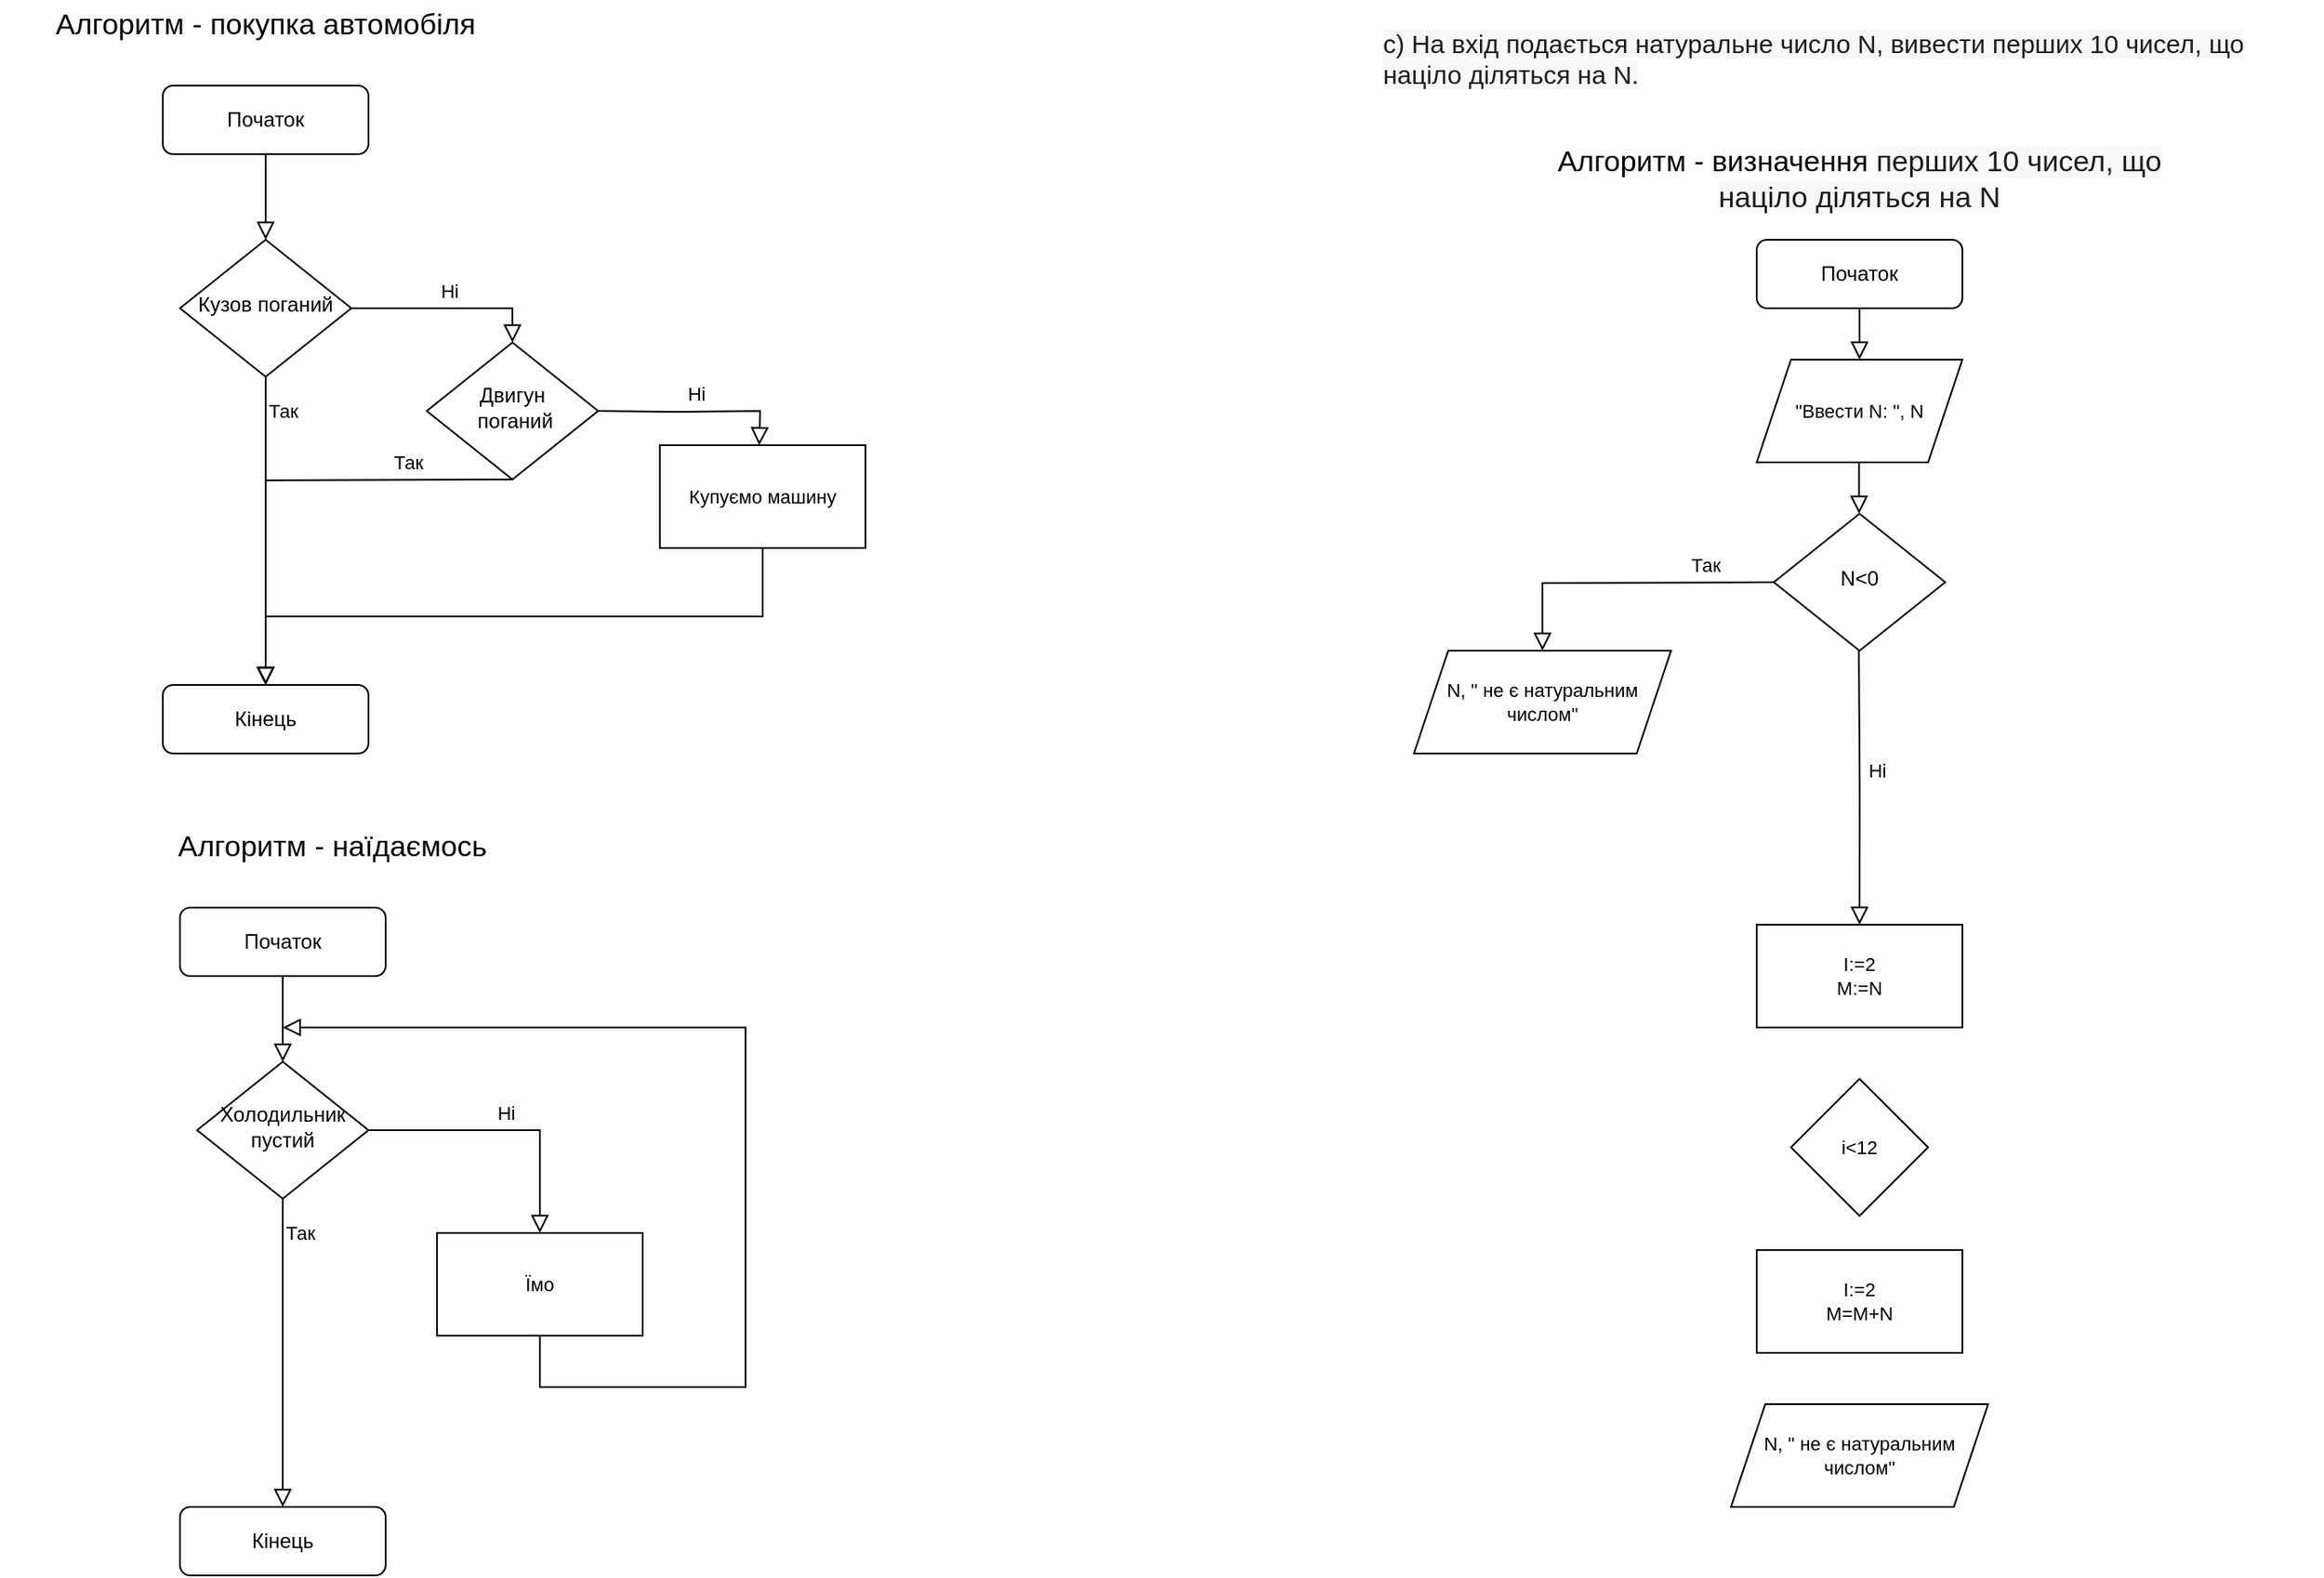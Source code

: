 <mxfile version="19.0.2" type="github">
  <diagram id="C5RBs43oDa-KdzZeNtuy" name="Page-1">
    <mxGraphModel dx="626" dy="347" grid="1" gridSize="10" guides="1" tooltips="1" connect="1" arrows="1" fold="1" page="1" pageScale="1" pageWidth="827" pageHeight="1169" math="0" shadow="0">
      <root>
        <mxCell id="WIyWlLk6GJQsqaUBKTNV-0" />
        <mxCell id="WIyWlLk6GJQsqaUBKTNV-1" parent="WIyWlLk6GJQsqaUBKTNV-0" />
        <mxCell id="WIyWlLk6GJQsqaUBKTNV-2" value="" style="rounded=0;html=1;jettySize=auto;orthogonalLoop=1;fontSize=11;endArrow=block;endFill=0;endSize=8;strokeWidth=1;shadow=0;labelBackgroundColor=none;edgeStyle=orthogonalEdgeStyle;" parent="WIyWlLk6GJQsqaUBKTNV-1" source="WIyWlLk6GJQsqaUBKTNV-3" target="WIyWlLk6GJQsqaUBKTNV-6" edge="1">
          <mxGeometry relative="1" as="geometry" />
        </mxCell>
        <mxCell id="WIyWlLk6GJQsqaUBKTNV-3" value="Початок" style="rounded=1;whiteSpace=wrap;html=1;fontSize=12;glass=0;strokeWidth=1;shadow=0;" parent="WIyWlLk6GJQsqaUBKTNV-1" vertex="1">
          <mxGeometry x="160" y="80" width="120" height="40" as="geometry" />
        </mxCell>
        <mxCell id="WIyWlLk6GJQsqaUBKTNV-4" value="Так" style="rounded=0;html=1;jettySize=auto;orthogonalLoop=1;fontSize=11;endArrow=block;endFill=0;endSize=8;strokeWidth=1;shadow=0;labelBackgroundColor=none;edgeStyle=orthogonalEdgeStyle;strokeColor=default;entryX=0.5;entryY=0;entryDx=0;entryDy=0;" parent="WIyWlLk6GJQsqaUBKTNV-1" source="WIyWlLk6GJQsqaUBKTNV-6" target="WIyWlLk6GJQsqaUBKTNV-11" edge="1">
          <mxGeometry x="-0.778" y="10" relative="1" as="geometry">
            <mxPoint as="offset" />
            <mxPoint x="220" y="290" as="targetPoint" />
          </mxGeometry>
        </mxCell>
        <mxCell id="WIyWlLk6GJQsqaUBKTNV-5" value="Ні" style="edgeStyle=orthogonalEdgeStyle;rounded=0;html=1;jettySize=auto;orthogonalLoop=1;fontSize=11;endArrow=block;endFill=0;endSize=8;strokeWidth=1;shadow=0;labelBackgroundColor=none;entryX=0.5;entryY=0;entryDx=0;entryDy=0;" parent="WIyWlLk6GJQsqaUBKTNV-1" source="WIyWlLk6GJQsqaUBKTNV-6" target="O3ez8ACmCF9AVov3qOMw-7" edge="1">
          <mxGeometry y="10" relative="1" as="geometry">
            <mxPoint as="offset" />
            <mxPoint x="320" y="210" as="targetPoint" />
          </mxGeometry>
        </mxCell>
        <mxCell id="WIyWlLk6GJQsqaUBKTNV-6" value="Кузов поганий" style="rhombus;whiteSpace=wrap;html=1;shadow=0;fontFamily=Helvetica;fontSize=12;align=center;strokeWidth=1;spacing=6;spacingTop=-4;" parent="WIyWlLk6GJQsqaUBKTNV-1" vertex="1">
          <mxGeometry x="170" y="170" width="100" height="80" as="geometry" />
        </mxCell>
        <mxCell id="WIyWlLk6GJQsqaUBKTNV-11" value="Кінець" style="rounded=1;whiteSpace=wrap;html=1;fontSize=12;glass=0;strokeWidth=1;shadow=0;" parent="WIyWlLk6GJQsqaUBKTNV-1" vertex="1">
          <mxGeometry x="160" y="430" width="120" height="40" as="geometry" />
        </mxCell>
        <mxCell id="O3ez8ACmCF9AVov3qOMw-2" value="Алгоритм - покупка автомобіля" style="text;html=1;strokeColor=none;fillColor=none;align=center;verticalAlign=middle;whiteSpace=wrap;rounded=0;fontSize=17;" vertex="1" parent="WIyWlLk6GJQsqaUBKTNV-1">
          <mxGeometry x="65" y="30" width="310" height="30" as="geometry" />
        </mxCell>
        <mxCell id="O3ez8ACmCF9AVov3qOMw-7" value="Двигун&lt;br&gt;&amp;nbsp;поганий" style="rhombus;whiteSpace=wrap;html=1;shadow=0;fontFamily=Helvetica;fontSize=12;align=center;strokeWidth=1;spacing=6;spacingTop=-4;" vertex="1" parent="WIyWlLk6GJQsqaUBKTNV-1">
          <mxGeometry x="314" y="230" width="100" height="80" as="geometry" />
        </mxCell>
        <mxCell id="O3ez8ACmCF9AVov3qOMw-9" value="Так" style="rounded=0;html=1;jettySize=auto;orthogonalLoop=1;fontSize=11;endArrow=block;endFill=0;endSize=8;strokeWidth=1;shadow=0;labelBackgroundColor=none;edgeStyle=orthogonalEdgeStyle;strokeColor=default;" edge="1" parent="WIyWlLk6GJQsqaUBKTNV-1" target="WIyWlLk6GJQsqaUBKTNV-11">
          <mxGeometry x="-0.533" y="-10" relative="1" as="geometry">
            <mxPoint x="1" as="offset" />
            <mxPoint x="363.5" y="310" as="sourcePoint" />
            <mxPoint x="220" y="310" as="targetPoint" />
          </mxGeometry>
        </mxCell>
        <mxCell id="O3ez8ACmCF9AVov3qOMw-10" value="Ні" style="edgeStyle=orthogonalEdgeStyle;rounded=0;html=1;jettySize=auto;orthogonalLoop=1;fontSize=11;endArrow=block;endFill=0;endSize=8;strokeWidth=1;shadow=0;labelBackgroundColor=none;entryX=0.5;entryY=0;entryDx=0;entryDy=0;" edge="1" parent="WIyWlLk6GJQsqaUBKTNV-1">
          <mxGeometry y="10" relative="1" as="geometry">
            <mxPoint as="offset" />
            <mxPoint x="414" y="270" as="sourcePoint" />
            <mxPoint x="508" y="290" as="targetPoint" />
          </mxGeometry>
        </mxCell>
        <mxCell id="O3ez8ACmCF9AVov3qOMw-12" value="Купуємо машину" style="rounded=0;whiteSpace=wrap;html=1;fontFamily=Helvetica;fontSize=11;" vertex="1" parent="WIyWlLk6GJQsqaUBKTNV-1">
          <mxGeometry x="450" y="290" width="120" height="60" as="geometry" />
        </mxCell>
        <mxCell id="O3ez8ACmCF9AVov3qOMw-14" value="" style="rounded=0;html=1;jettySize=auto;orthogonalLoop=1;fontSize=11;endArrow=block;endFill=0;endSize=8;strokeWidth=1;shadow=0;labelBackgroundColor=none;edgeStyle=orthogonalEdgeStyle;exitX=0.5;exitY=1;exitDx=0;exitDy=0;entryX=0.5;entryY=0;entryDx=0;entryDy=0;" edge="1" parent="WIyWlLk6GJQsqaUBKTNV-1" source="O3ez8ACmCF9AVov3qOMw-12" target="WIyWlLk6GJQsqaUBKTNV-11">
          <mxGeometry relative="1" as="geometry">
            <mxPoint x="569.5" y="380" as="sourcePoint" />
            <mxPoint x="280" y="400" as="targetPoint" />
          </mxGeometry>
        </mxCell>
        <mxCell id="O3ez8ACmCF9AVov3qOMw-16" value="Алгоритм - наїдаємось" style="text;html=1;strokeColor=none;fillColor=none;align=center;verticalAlign=middle;whiteSpace=wrap;rounded=0;fontSize=17;" vertex="1" parent="WIyWlLk6GJQsqaUBKTNV-1">
          <mxGeometry x="104" y="510" width="310" height="30" as="geometry" />
        </mxCell>
        <mxCell id="O3ez8ACmCF9AVov3qOMw-17" value="" style="rounded=0;html=1;jettySize=auto;orthogonalLoop=1;fontSize=11;endArrow=block;endFill=0;endSize=8;strokeWidth=1;shadow=0;labelBackgroundColor=none;edgeStyle=orthogonalEdgeStyle;" edge="1" parent="WIyWlLk6GJQsqaUBKTNV-1" source="O3ez8ACmCF9AVov3qOMw-18" target="O3ez8ACmCF9AVov3qOMw-21">
          <mxGeometry relative="1" as="geometry" />
        </mxCell>
        <mxCell id="O3ez8ACmCF9AVov3qOMw-18" value="Початок" style="rounded=1;whiteSpace=wrap;html=1;fontSize=12;glass=0;strokeWidth=1;shadow=0;" vertex="1" parent="WIyWlLk6GJQsqaUBKTNV-1">
          <mxGeometry x="170" y="560" width="120" height="40" as="geometry" />
        </mxCell>
        <mxCell id="O3ez8ACmCF9AVov3qOMw-19" value="Так" style="rounded=0;html=1;jettySize=auto;orthogonalLoop=1;fontSize=11;endArrow=block;endFill=0;endSize=8;strokeWidth=1;shadow=0;labelBackgroundColor=none;edgeStyle=orthogonalEdgeStyle;strokeColor=default;entryX=0.5;entryY=0;entryDx=0;entryDy=0;" edge="1" parent="WIyWlLk6GJQsqaUBKTNV-1" source="O3ez8ACmCF9AVov3qOMw-21" target="O3ez8ACmCF9AVov3qOMw-22">
          <mxGeometry x="-0.778" y="10" relative="1" as="geometry">
            <mxPoint as="offset" />
            <mxPoint x="230" y="770" as="targetPoint" />
          </mxGeometry>
        </mxCell>
        <mxCell id="O3ez8ACmCF9AVov3qOMw-20" value="Ні" style="edgeStyle=orthogonalEdgeStyle;rounded=0;html=1;jettySize=auto;orthogonalLoop=1;fontSize=11;endArrow=block;endFill=0;endSize=8;strokeWidth=1;shadow=0;labelBackgroundColor=none;entryX=0.5;entryY=0;entryDx=0;entryDy=0;" edge="1" parent="WIyWlLk6GJQsqaUBKTNV-1" source="O3ez8ACmCF9AVov3qOMw-21" target="O3ez8ACmCF9AVov3qOMw-26">
          <mxGeometry y="10" relative="1" as="geometry">
            <mxPoint as="offset" />
            <mxPoint x="374.0" y="710" as="targetPoint" />
          </mxGeometry>
        </mxCell>
        <mxCell id="O3ez8ACmCF9AVov3qOMw-21" value="Холодильник пустий" style="rhombus;whiteSpace=wrap;html=1;shadow=0;fontFamily=Helvetica;fontSize=12;align=center;strokeWidth=1;spacing=6;spacingTop=-4;" vertex="1" parent="WIyWlLk6GJQsqaUBKTNV-1">
          <mxGeometry x="180" y="650" width="100" height="80" as="geometry" />
        </mxCell>
        <mxCell id="O3ez8ACmCF9AVov3qOMw-22" value="Кінець" style="rounded=1;whiteSpace=wrap;html=1;fontSize=12;glass=0;strokeWidth=1;shadow=0;" vertex="1" parent="WIyWlLk6GJQsqaUBKTNV-1">
          <mxGeometry x="170" y="910" width="120" height="40" as="geometry" />
        </mxCell>
        <mxCell id="O3ez8ACmCF9AVov3qOMw-26" value="Їмо" style="rounded=0;whiteSpace=wrap;html=1;fontFamily=Helvetica;fontSize=11;" vertex="1" parent="WIyWlLk6GJQsqaUBKTNV-1">
          <mxGeometry x="320" y="750" width="120" height="60" as="geometry" />
        </mxCell>
        <mxCell id="O3ez8ACmCF9AVov3qOMw-28" value="" style="rounded=0;html=1;jettySize=auto;orthogonalLoop=1;fontSize=11;endArrow=block;endFill=0;endSize=8;strokeWidth=1;shadow=0;labelBackgroundColor=none;edgeStyle=orthogonalEdgeStyle;exitX=0.5;exitY=1;exitDx=0;exitDy=0;" edge="1" parent="WIyWlLk6GJQsqaUBKTNV-1" source="O3ez8ACmCF9AVov3qOMw-26">
          <mxGeometry relative="1" as="geometry">
            <mxPoint x="379.29" y="820" as="sourcePoint" />
            <mxPoint x="230" y="630" as="targetPoint" />
            <Array as="points">
              <mxPoint x="380" y="840" />
              <mxPoint x="500" y="840" />
              <mxPoint x="500" y="630" />
            </Array>
          </mxGeometry>
        </mxCell>
        <mxCell id="O3ez8ACmCF9AVov3qOMw-29" value="&lt;span style=&quot;color: rgb(29, 28, 29); font-family: Slack-Lato, Slack-Fractions, appleLogo, sans-serif; font-size: 15px; font-style: normal; font-variant-ligatures: common-ligatures; font-variant-caps: normal; font-weight: 400; letter-spacing: normal; orphans: 2; text-align: left; text-indent: 0px; text-transform: none; widows: 2; word-spacing: 0px; -webkit-text-stroke-width: 0px; background-color: rgb(248, 248, 248); text-decoration-thickness: initial; text-decoration-style: initial; text-decoration-color: initial; float: none; display: inline !important;&quot;&gt;c) На вхід подається натуральне число N, вивести перших 10 чисел, що націло діляться на N.&lt;/span&gt;" style="text;whiteSpace=wrap;html=1;fontSize=11;fontFamily=Helvetica;" vertex="1" parent="WIyWlLk6GJQsqaUBKTNV-1">
          <mxGeometry x="870" y="40" width="550" height="40" as="geometry" />
        </mxCell>
        <mxCell id="O3ez8ACmCF9AVov3qOMw-30" value="Початок" style="rounded=1;whiteSpace=wrap;html=1;fontSize=12;glass=0;strokeWidth=1;shadow=0;" vertex="1" parent="WIyWlLk6GJQsqaUBKTNV-1">
          <mxGeometry x="1090" y="170" width="120" height="40" as="geometry" />
        </mxCell>
        <mxCell id="O3ez8ACmCF9AVov3qOMw-31" value="Алгоритм - визначення&amp;nbsp;&lt;span style=&quot;color: rgb(29, 28, 29); font-size: 17px; font-variant-ligatures: common-ligatures; text-align: left; background-color: rgb(248, 248, 248);&quot;&gt;перших 10 чисел, що націло діляться на N&lt;/span&gt;" style="text;html=1;strokeColor=none;fillColor=none;align=center;verticalAlign=middle;whiteSpace=wrap;rounded=0;fontSize=17;fontFamily=Helvetica;" vertex="1" parent="WIyWlLk6GJQsqaUBKTNV-1">
          <mxGeometry x="950" y="120" width="400" height="30" as="geometry" />
        </mxCell>
        <mxCell id="O3ez8ACmCF9AVov3qOMw-32" value="&quot;Ввести N: &quot;, N" style="shape=parallelogram;perimeter=parallelogramPerimeter;whiteSpace=wrap;html=1;fixedSize=1;fontFamily=Helvetica;fontSize=11;" vertex="1" parent="WIyWlLk6GJQsqaUBKTNV-1">
          <mxGeometry x="1090" y="240" width="120" height="60" as="geometry" />
        </mxCell>
        <mxCell id="O3ez8ACmCF9AVov3qOMw-33" value="N&amp;lt;0" style="rhombus;whiteSpace=wrap;html=1;shadow=0;fontFamily=Helvetica;fontSize=12;align=center;strokeWidth=1;spacing=6;spacingTop=-4;" vertex="1" parent="WIyWlLk6GJQsqaUBKTNV-1">
          <mxGeometry x="1100" y="330" width="100" height="80" as="geometry" />
        </mxCell>
        <mxCell id="O3ez8ACmCF9AVov3qOMw-34" value="Так" style="rounded=0;html=1;jettySize=auto;orthogonalLoop=1;fontSize=11;endArrow=block;endFill=0;endSize=8;strokeWidth=1;shadow=0;labelBackgroundColor=none;edgeStyle=orthogonalEdgeStyle;strokeColor=default;entryX=0.5;entryY=0;entryDx=0;entryDy=0;" edge="1" parent="WIyWlLk6GJQsqaUBKTNV-1" target="O3ez8ACmCF9AVov3qOMw-35">
          <mxGeometry x="-0.533" y="-10" relative="1" as="geometry">
            <mxPoint x="1" as="offset" />
            <mxPoint x="1100" y="370" as="sourcePoint" />
            <mxPoint x="957" y="490" as="targetPoint" />
          </mxGeometry>
        </mxCell>
        <mxCell id="O3ez8ACmCF9AVov3qOMw-35" value="N, &quot; не є натуральним числом&quot;" style="shape=parallelogram;perimeter=parallelogramPerimeter;whiteSpace=wrap;html=1;fixedSize=1;fontFamily=Helvetica;fontSize=11;" vertex="1" parent="WIyWlLk6GJQsqaUBKTNV-1">
          <mxGeometry x="890" y="410" width="150" height="60" as="geometry" />
        </mxCell>
        <mxCell id="O3ez8ACmCF9AVov3qOMw-43" value="" style="rounded=0;html=1;jettySize=auto;orthogonalLoop=1;fontSize=11;endArrow=block;endFill=0;endSize=8;strokeWidth=1;shadow=0;labelBackgroundColor=none;edgeStyle=orthogonalEdgeStyle;exitX=0.5;exitY=1;exitDx=0;exitDy=0;" edge="1" parent="WIyWlLk6GJQsqaUBKTNV-1" source="O3ez8ACmCF9AVov3qOMw-30" target="O3ez8ACmCF9AVov3qOMw-32">
          <mxGeometry relative="1" as="geometry">
            <mxPoint x="1149.72" y="220" as="sourcePoint" />
            <mxPoint x="1149.72" y="270" as="targetPoint" />
            <Array as="points" />
          </mxGeometry>
        </mxCell>
        <mxCell id="O3ez8ACmCF9AVov3qOMw-44" value="" style="rounded=0;html=1;jettySize=auto;orthogonalLoop=1;fontSize=11;endArrow=block;endFill=0;endSize=8;strokeWidth=1;shadow=0;labelBackgroundColor=none;edgeStyle=orthogonalEdgeStyle;exitX=0.5;exitY=1;exitDx=0;exitDy=0;" edge="1" parent="WIyWlLk6GJQsqaUBKTNV-1">
          <mxGeometry relative="1" as="geometry">
            <mxPoint x="1149.72" y="300" as="sourcePoint" />
            <mxPoint x="1149.72" y="330" as="targetPoint" />
            <Array as="points" />
          </mxGeometry>
        </mxCell>
        <mxCell id="O3ez8ACmCF9AVov3qOMw-45" value="Ні" style="edgeStyle=orthogonalEdgeStyle;rounded=0;html=1;jettySize=auto;orthogonalLoop=1;fontSize=11;endArrow=block;endFill=0;endSize=8;strokeWidth=1;shadow=0;labelBackgroundColor=none;entryX=0.5;entryY=0;entryDx=0;entryDy=0;" edge="1" parent="WIyWlLk6GJQsqaUBKTNV-1" target="O3ez8ACmCF9AVov3qOMw-46">
          <mxGeometry x="-0.127" y="10" relative="1" as="geometry">
            <mxPoint as="offset" />
            <mxPoint x="1149.6" y="410" as="sourcePoint" />
            <mxPoint x="1149.62" y="572.933" as="targetPoint" />
          </mxGeometry>
        </mxCell>
        <mxCell id="O3ez8ACmCF9AVov3qOMw-46" value="I:=2&lt;br&gt;M:=N" style="rounded=0;whiteSpace=wrap;html=1;fontFamily=Helvetica;fontSize=11;" vertex="1" parent="WIyWlLk6GJQsqaUBKTNV-1">
          <mxGeometry x="1090" y="570" width="120" height="60" as="geometry" />
        </mxCell>
        <mxCell id="O3ez8ACmCF9AVov3qOMw-47" value="i&amp;lt;12" style="rhombus;whiteSpace=wrap;html=1;fontFamily=Helvetica;fontSize=11;" vertex="1" parent="WIyWlLk6GJQsqaUBKTNV-1">
          <mxGeometry x="1110" y="660" width="80" height="80" as="geometry" />
        </mxCell>
        <mxCell id="O3ez8ACmCF9AVov3qOMw-48" value="I:=2&lt;br&gt;M=M+N" style="rounded=0;whiteSpace=wrap;html=1;fontFamily=Helvetica;fontSize=11;" vertex="1" parent="WIyWlLk6GJQsqaUBKTNV-1">
          <mxGeometry x="1090" y="760" width="120" height="60" as="geometry" />
        </mxCell>
        <mxCell id="O3ez8ACmCF9AVov3qOMw-49" value="N, &quot; не є натуральним числом&quot;" style="shape=parallelogram;perimeter=parallelogramPerimeter;whiteSpace=wrap;html=1;fixedSize=1;fontFamily=Helvetica;fontSize=11;" vertex="1" parent="WIyWlLk6GJQsqaUBKTNV-1">
          <mxGeometry x="1075" y="850" width="150" height="60" as="geometry" />
        </mxCell>
      </root>
    </mxGraphModel>
  </diagram>
</mxfile>
